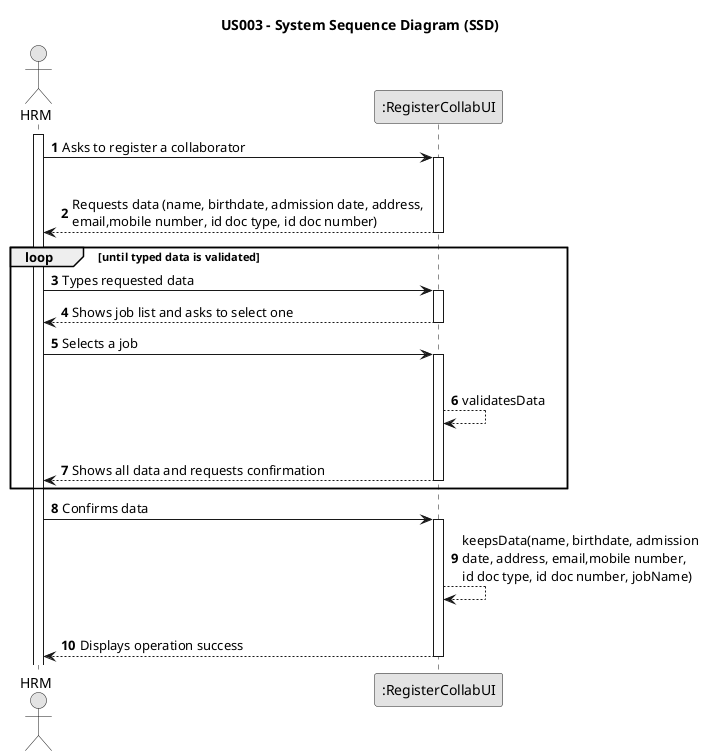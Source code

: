 @startuml
skinparam monochrome true
skinparam packageStyle rectangle
skinparam shadowing false

title US003 - System Sequence Diagram (SSD)

autonumber

actor "HRM" as Employee
participant ":RegisterCollabUI" as System

activate Employee

    Employee -> System : Asks to register a collaborator

    activate System
        |||
        System --> Employee : Requests data (name, birthdate, admission date, address, \nemail,mobile number, id doc type, id doc number)
    deactivate System

    loop until typed data is validated
    Employee -> System : Types requested data

    activate System

        System --> Employee : Shows job list and asks to select one
    deactivate System

    Employee -> System : Selects a job

    activate System
        |||
        System --> System : validatesData
        |||
        System --> Employee : Shows all data and requests confirmation
    deactivate System
    end
    Employee -> System : Confirms data

    activate System
        System --> System : keepsData(name, birthdate, admission\ndate, address, email,mobile number,\nid doc type, id doc number, jobName)
        |||
        System --> Employee : Displays operation success
    deactivate System

@enduml